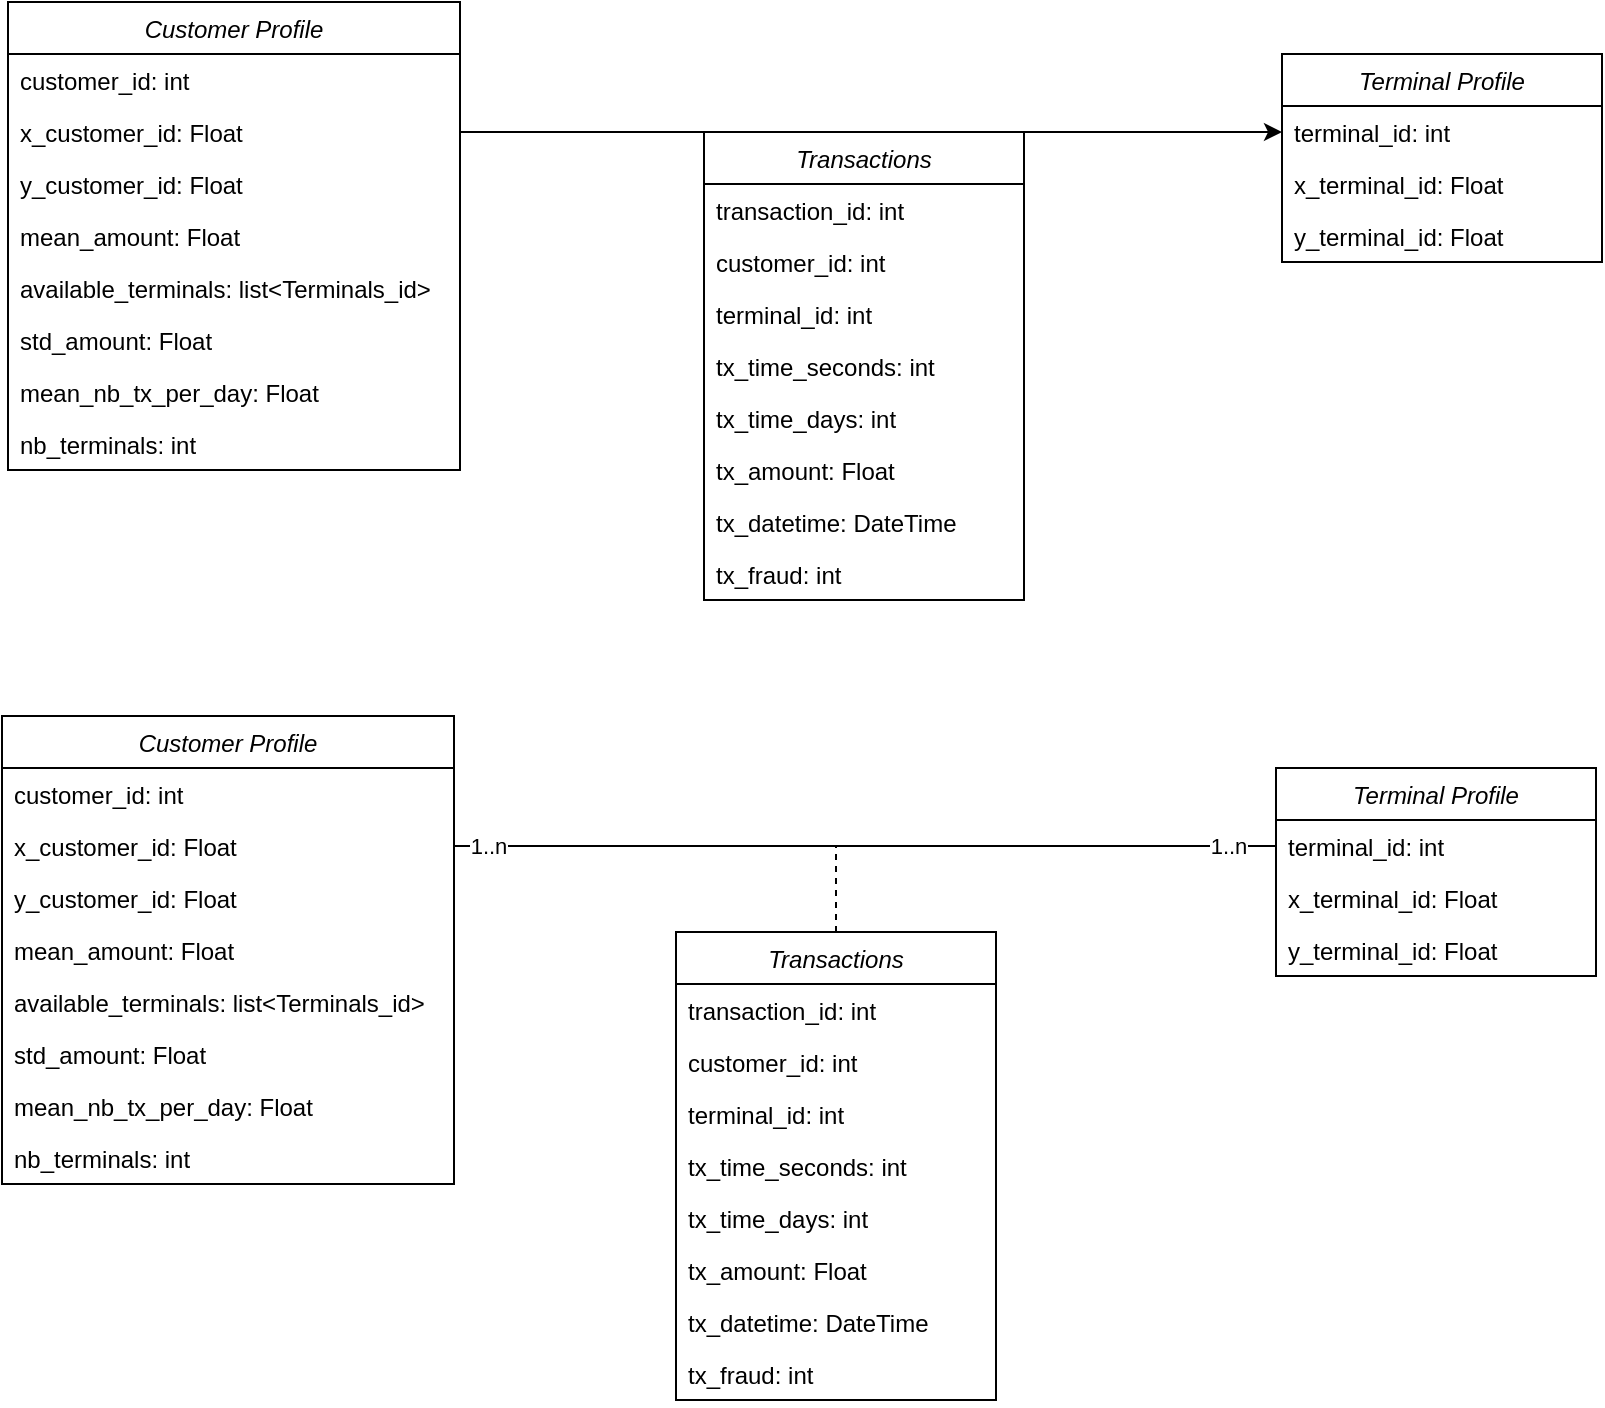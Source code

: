 <mxfile version="16.1.2" type="device"><diagram id="C5RBs43oDa-KdzZeNtuy" name="Page-1"><mxGraphModel dx="1018" dy="741" grid="0" gridSize="10" guides="1" tooltips="1" connect="1" arrows="1" fold="1" page="1" pageScale="1" pageWidth="827" pageHeight="1169" math="0" shadow="0"><root><mxCell id="WIyWlLk6GJQsqaUBKTNV-0"/><mxCell id="WIyWlLk6GJQsqaUBKTNV-1" parent="WIyWlLk6GJQsqaUBKTNV-0"/><mxCell id="0-MEsS6oWWFRbgK5RUo--25" value="Customer Profile" style="swimlane;fontStyle=2;align=center;verticalAlign=top;childLayout=stackLayout;horizontal=1;startSize=26;horizontalStack=0;resizeParent=1;resizeLast=0;collapsible=1;marginBottom=0;rounded=0;shadow=0;strokeWidth=1;" parent="WIyWlLk6GJQsqaUBKTNV-1" vertex="1"><mxGeometry x="21" y="378" width="226" height="234" as="geometry"><mxRectangle x="230" y="140" width="160" height="26" as="alternateBounds"/></mxGeometry></mxCell><mxCell id="0-MEsS6oWWFRbgK5RUo--26" value="customer_id: int" style="text;align=left;verticalAlign=top;spacingLeft=4;spacingRight=4;overflow=hidden;rotatable=0;points=[[0,0.5],[1,0.5]];portConstraint=eastwest;" parent="0-MEsS6oWWFRbgK5RUo--25" vertex="1"><mxGeometry y="26" width="226" height="26" as="geometry"/></mxCell><mxCell id="0-MEsS6oWWFRbgK5RUo--27" value="x_customer_id: Float" style="text;align=left;verticalAlign=top;spacingLeft=4;spacingRight=4;overflow=hidden;rotatable=0;points=[[0,0.5],[1,0.5]];portConstraint=eastwest;rounded=0;shadow=0;html=0;" parent="0-MEsS6oWWFRbgK5RUo--25" vertex="1"><mxGeometry y="52" width="226" height="26" as="geometry"/></mxCell><mxCell id="0-MEsS6oWWFRbgK5RUo--28" value="y_customer_id: Float" style="text;align=left;verticalAlign=top;spacingLeft=4;spacingRight=4;overflow=hidden;rotatable=0;points=[[0,0.5],[1,0.5]];portConstraint=eastwest;rounded=0;shadow=0;html=0;" parent="0-MEsS6oWWFRbgK5RUo--25" vertex="1"><mxGeometry y="78" width="226" height="26" as="geometry"/></mxCell><mxCell id="0-MEsS6oWWFRbgK5RUo--29" value="mean_amount: Float" style="text;align=left;verticalAlign=top;spacingLeft=4;spacingRight=4;overflow=hidden;rotatable=0;points=[[0,0.5],[1,0.5]];portConstraint=eastwest;rounded=0;shadow=0;html=0;" parent="0-MEsS6oWWFRbgK5RUo--25" vertex="1"><mxGeometry y="104" width="226" height="26" as="geometry"/></mxCell><mxCell id="0-MEsS6oWWFRbgK5RUo--30" value="available_terminals: list&lt;Terminals_id&gt;" style="text;align=left;verticalAlign=top;spacingLeft=4;spacingRight=4;overflow=hidden;rotatable=0;points=[[0,0.5],[1,0.5]];portConstraint=eastwest;rounded=0;shadow=0;html=0;" parent="0-MEsS6oWWFRbgK5RUo--25" vertex="1"><mxGeometry y="130" width="226" height="26" as="geometry"/></mxCell><mxCell id="knzs6nFokGuWzqrZbIIv-2" value="std_amount: Float" style="text;align=left;verticalAlign=top;spacingLeft=4;spacingRight=4;overflow=hidden;rotatable=0;points=[[0,0.5],[1,0.5]];portConstraint=eastwest;rounded=0;shadow=0;html=0;" vertex="1" parent="0-MEsS6oWWFRbgK5RUo--25"><mxGeometry y="156" width="226" height="26" as="geometry"/></mxCell><mxCell id="knzs6nFokGuWzqrZbIIv-3" value="mean_nb_tx_per_day: Float" style="text;align=left;verticalAlign=top;spacingLeft=4;spacingRight=4;overflow=hidden;rotatable=0;points=[[0,0.5],[1,0.5]];portConstraint=eastwest;rounded=0;shadow=0;html=0;" vertex="1" parent="0-MEsS6oWWFRbgK5RUo--25"><mxGeometry y="182" width="226" height="26" as="geometry"/></mxCell><mxCell id="knzs6nFokGuWzqrZbIIv-4" value="nb_terminals: int" style="text;align=left;verticalAlign=top;spacingLeft=4;spacingRight=4;overflow=hidden;rotatable=0;points=[[0,0.5],[1,0.5]];portConstraint=eastwest;rounded=0;shadow=0;html=0;" vertex="1" parent="0-MEsS6oWWFRbgK5RUo--25"><mxGeometry y="208" width="226" height="26" as="geometry"/></mxCell><mxCell id="0-MEsS6oWWFRbgK5RUo--31" value="Terminal Profile" style="swimlane;fontStyle=2;align=center;verticalAlign=top;childLayout=stackLayout;horizontal=1;startSize=26;horizontalStack=0;resizeParent=1;resizeLast=0;collapsible=1;marginBottom=0;rounded=0;shadow=0;strokeWidth=1;" parent="WIyWlLk6GJQsqaUBKTNV-1" vertex="1"><mxGeometry x="658" y="404" width="160" height="104" as="geometry"><mxRectangle x="230" y="140" width="160" height="26" as="alternateBounds"/></mxGeometry></mxCell><mxCell id="0-MEsS6oWWFRbgK5RUo--32" value="terminal_id: int" style="text;align=left;verticalAlign=top;spacingLeft=4;spacingRight=4;overflow=hidden;rotatable=0;points=[[0,0.5],[1,0.5]];portConstraint=eastwest;" parent="0-MEsS6oWWFRbgK5RUo--31" vertex="1"><mxGeometry y="26" width="160" height="26" as="geometry"/></mxCell><mxCell id="0-MEsS6oWWFRbgK5RUo--33" value="x_terminal_id: Float" style="text;align=left;verticalAlign=top;spacingLeft=4;spacingRight=4;overflow=hidden;rotatable=0;points=[[0,0.5],[1,0.5]];portConstraint=eastwest;" parent="0-MEsS6oWWFRbgK5RUo--31" vertex="1"><mxGeometry y="52" width="160" height="26" as="geometry"/></mxCell><mxCell id="knzs6nFokGuWzqrZbIIv-5" value="y_terminal_id: Float" style="text;align=left;verticalAlign=top;spacingLeft=4;spacingRight=4;overflow=hidden;rotatable=0;points=[[0,0.5],[1,0.5]];portConstraint=eastwest;" vertex="1" parent="0-MEsS6oWWFRbgK5RUo--31"><mxGeometry y="78" width="160" height="26" as="geometry"/></mxCell><mxCell id="0-MEsS6oWWFRbgK5RUo--49" style="edgeStyle=orthogonalEdgeStyle;rounded=0;orthogonalLoop=1;jettySize=auto;html=1;endArrow=none;endFill=0;dashed=1;" parent="WIyWlLk6GJQsqaUBKTNV-1" source="0-MEsS6oWWFRbgK5RUo--34" edge="1"><mxGeometry relative="1" as="geometry"><mxPoint x="438" y="443" as="targetPoint"/></mxGeometry></mxCell><mxCell id="0-MEsS6oWWFRbgK5RUo--34" value="Transactions" style="swimlane;fontStyle=2;align=center;verticalAlign=top;childLayout=stackLayout;horizontal=1;startSize=26;horizontalStack=0;resizeParent=1;resizeLast=0;collapsible=1;marginBottom=0;rounded=0;shadow=0;strokeWidth=1;" parent="WIyWlLk6GJQsqaUBKTNV-1" vertex="1"><mxGeometry x="358" y="486" width="160" height="234" as="geometry"><mxRectangle x="230" y="140" width="160" height="26" as="alternateBounds"/></mxGeometry></mxCell><mxCell id="knzs6nFokGuWzqrZbIIv-6" value="transaction_id: int" style="text;align=left;verticalAlign=top;spacingLeft=4;spacingRight=4;overflow=hidden;rotatable=0;points=[[0,0.5],[1,0.5]];portConstraint=eastwest;" vertex="1" parent="0-MEsS6oWWFRbgK5RUo--34"><mxGeometry y="26" width="160" height="26" as="geometry"/></mxCell><mxCell id="0-MEsS6oWWFRbgK5RUo--35" value="customer_id: int" style="text;align=left;verticalAlign=top;spacingLeft=4;spacingRight=4;overflow=hidden;rotatable=0;points=[[0,0.5],[1,0.5]];portConstraint=eastwest;" parent="0-MEsS6oWWFRbgK5RUo--34" vertex="1"><mxGeometry y="52" width="160" height="26" as="geometry"/></mxCell><mxCell id="0-MEsS6oWWFRbgK5RUo--36" value="terminal_id: int" style="text;align=left;verticalAlign=top;spacingLeft=4;spacingRight=4;overflow=hidden;rotatable=0;points=[[0,0.5],[1,0.5]];portConstraint=eastwest;rounded=0;shadow=0;html=0;" parent="0-MEsS6oWWFRbgK5RUo--34" vertex="1"><mxGeometry y="78" width="160" height="26" as="geometry"/></mxCell><mxCell id="0-MEsS6oWWFRbgK5RUo--37" value="tx_time_seconds: int" style="text;align=left;verticalAlign=top;spacingLeft=4;spacingRight=4;overflow=hidden;rotatable=0;points=[[0,0.5],[1,0.5]];portConstraint=eastwest;rounded=0;shadow=0;html=0;" parent="0-MEsS6oWWFRbgK5RUo--34" vertex="1"><mxGeometry y="104" width="160" height="26" as="geometry"/></mxCell><mxCell id="0-MEsS6oWWFRbgK5RUo--38" value="tx_time_days: int" style="text;align=left;verticalAlign=top;spacingLeft=4;spacingRight=4;overflow=hidden;rotatable=0;points=[[0,0.5],[1,0.5]];portConstraint=eastwest;rounded=0;shadow=0;html=0;" parent="0-MEsS6oWWFRbgK5RUo--34" vertex="1"><mxGeometry y="130" width="160" height="26" as="geometry"/></mxCell><mxCell id="0-MEsS6oWWFRbgK5RUo--39" value="tx_amount: Float" style="text;align=left;verticalAlign=top;spacingLeft=4;spacingRight=4;overflow=hidden;rotatable=0;points=[[0,0.5],[1,0.5]];portConstraint=eastwest;rounded=0;shadow=0;html=0;" parent="0-MEsS6oWWFRbgK5RUo--34" vertex="1"><mxGeometry y="156" width="160" height="26" as="geometry"/></mxCell><mxCell id="knzs6nFokGuWzqrZbIIv-7" value="tx_datetime: DateTime" style="text;align=left;verticalAlign=top;spacingLeft=4;spacingRight=4;overflow=hidden;rotatable=0;points=[[0,0.5],[1,0.5]];portConstraint=eastwest;rounded=0;shadow=0;html=0;" vertex="1" parent="0-MEsS6oWWFRbgK5RUo--34"><mxGeometry y="182" width="160" height="26" as="geometry"/></mxCell><mxCell id="knzs6nFokGuWzqrZbIIv-8" value="tx_fraud: int" style="text;align=left;verticalAlign=top;spacingLeft=4;spacingRight=4;overflow=hidden;rotatable=0;points=[[0,0.5],[1,0.5]];portConstraint=eastwest;rounded=0;shadow=0;html=0;" vertex="1" parent="0-MEsS6oWWFRbgK5RUo--34"><mxGeometry y="208" width="160" height="26" as="geometry"/></mxCell><mxCell id="0-MEsS6oWWFRbgK5RUo--47" style="edgeStyle=orthogonalEdgeStyle;rounded=0;orthogonalLoop=1;jettySize=auto;html=1;entryX=0;entryY=0.5;entryDx=0;entryDy=0;endArrow=none;endFill=0;" parent="WIyWlLk6GJQsqaUBKTNV-1" source="0-MEsS6oWWFRbgK5RUo--27" target="0-MEsS6oWWFRbgK5RUo--32" edge="1"><mxGeometry relative="1" as="geometry"/></mxCell><mxCell id="0-MEsS6oWWFRbgK5RUo--50" value="1..n" style="edgeLabel;html=1;align=center;verticalAlign=middle;resizable=0;points=[];" parent="0-MEsS6oWWFRbgK5RUo--47" vertex="1" connectable="0"><mxGeometry x="-0.919" relative="1" as="geometry"><mxPoint as="offset"/></mxGeometry></mxCell><mxCell id="0-MEsS6oWWFRbgK5RUo--51" value="1..n" style="edgeLabel;html=1;align=center;verticalAlign=middle;resizable=0;points=[];" parent="0-MEsS6oWWFRbgK5RUo--47" vertex="1" connectable="0"><mxGeometry x="0.887" relative="1" as="geometry"><mxPoint x="-1" as="offset"/></mxGeometry></mxCell><mxCell id="knzs6nFokGuWzqrZbIIv-9" value="Customer Profile" style="swimlane;fontStyle=2;align=center;verticalAlign=top;childLayout=stackLayout;horizontal=1;startSize=26;horizontalStack=0;resizeParent=1;resizeLast=0;collapsible=1;marginBottom=0;rounded=0;shadow=0;strokeWidth=1;" vertex="1" parent="WIyWlLk6GJQsqaUBKTNV-1"><mxGeometry x="24" y="21" width="226" height="234" as="geometry"><mxRectangle x="230" y="140" width="160" height="26" as="alternateBounds"/></mxGeometry></mxCell><mxCell id="knzs6nFokGuWzqrZbIIv-10" value="customer_id: int" style="text;align=left;verticalAlign=top;spacingLeft=4;spacingRight=4;overflow=hidden;rotatable=0;points=[[0,0.5],[1,0.5]];portConstraint=eastwest;" vertex="1" parent="knzs6nFokGuWzqrZbIIv-9"><mxGeometry y="26" width="226" height="26" as="geometry"/></mxCell><mxCell id="knzs6nFokGuWzqrZbIIv-11" value="x_customer_id: Float" style="text;align=left;verticalAlign=top;spacingLeft=4;spacingRight=4;overflow=hidden;rotatable=0;points=[[0,0.5],[1,0.5]];portConstraint=eastwest;rounded=0;shadow=0;html=0;" vertex="1" parent="knzs6nFokGuWzqrZbIIv-9"><mxGeometry y="52" width="226" height="26" as="geometry"/></mxCell><mxCell id="knzs6nFokGuWzqrZbIIv-12" value="y_customer_id: Float" style="text;align=left;verticalAlign=top;spacingLeft=4;spacingRight=4;overflow=hidden;rotatable=0;points=[[0,0.5],[1,0.5]];portConstraint=eastwest;rounded=0;shadow=0;html=0;" vertex="1" parent="knzs6nFokGuWzqrZbIIv-9"><mxGeometry y="78" width="226" height="26" as="geometry"/></mxCell><mxCell id="knzs6nFokGuWzqrZbIIv-13" value="mean_amount: Float" style="text;align=left;verticalAlign=top;spacingLeft=4;spacingRight=4;overflow=hidden;rotatable=0;points=[[0,0.5],[1,0.5]];portConstraint=eastwest;rounded=0;shadow=0;html=0;" vertex="1" parent="knzs6nFokGuWzqrZbIIv-9"><mxGeometry y="104" width="226" height="26" as="geometry"/></mxCell><mxCell id="knzs6nFokGuWzqrZbIIv-14" value="available_terminals: list&lt;Terminals_id&gt;" style="text;align=left;verticalAlign=top;spacingLeft=4;spacingRight=4;overflow=hidden;rotatable=0;points=[[0,0.5],[1,0.5]];portConstraint=eastwest;rounded=0;shadow=0;html=0;" vertex="1" parent="knzs6nFokGuWzqrZbIIv-9"><mxGeometry y="130" width="226" height="26" as="geometry"/></mxCell><mxCell id="knzs6nFokGuWzqrZbIIv-15" value="std_amount: Float" style="text;align=left;verticalAlign=top;spacingLeft=4;spacingRight=4;overflow=hidden;rotatable=0;points=[[0,0.5],[1,0.5]];portConstraint=eastwest;rounded=0;shadow=0;html=0;" vertex="1" parent="knzs6nFokGuWzqrZbIIv-9"><mxGeometry y="156" width="226" height="26" as="geometry"/></mxCell><mxCell id="knzs6nFokGuWzqrZbIIv-16" value="mean_nb_tx_per_day: Float" style="text;align=left;verticalAlign=top;spacingLeft=4;spacingRight=4;overflow=hidden;rotatable=0;points=[[0,0.5],[1,0.5]];portConstraint=eastwest;rounded=0;shadow=0;html=0;" vertex="1" parent="knzs6nFokGuWzqrZbIIv-9"><mxGeometry y="182" width="226" height="26" as="geometry"/></mxCell><mxCell id="knzs6nFokGuWzqrZbIIv-17" value="nb_terminals: int" style="text;align=left;verticalAlign=top;spacingLeft=4;spacingRight=4;overflow=hidden;rotatable=0;points=[[0,0.5],[1,0.5]];portConstraint=eastwest;rounded=0;shadow=0;html=0;" vertex="1" parent="knzs6nFokGuWzqrZbIIv-9"><mxGeometry y="208" width="226" height="26" as="geometry"/></mxCell><mxCell id="knzs6nFokGuWzqrZbIIv-18" value="Terminal Profile" style="swimlane;fontStyle=2;align=center;verticalAlign=top;childLayout=stackLayout;horizontal=1;startSize=26;horizontalStack=0;resizeParent=1;resizeLast=0;collapsible=1;marginBottom=0;rounded=0;shadow=0;strokeWidth=1;" vertex="1" parent="WIyWlLk6GJQsqaUBKTNV-1"><mxGeometry x="661" y="47" width="160" height="104" as="geometry"><mxRectangle x="230" y="140" width="160" height="26" as="alternateBounds"/></mxGeometry></mxCell><mxCell id="knzs6nFokGuWzqrZbIIv-19" value="terminal_id: int" style="text;align=left;verticalAlign=top;spacingLeft=4;spacingRight=4;overflow=hidden;rotatable=0;points=[[0,0.5],[1,0.5]];portConstraint=eastwest;" vertex="1" parent="knzs6nFokGuWzqrZbIIv-18"><mxGeometry y="26" width="160" height="26" as="geometry"/></mxCell><mxCell id="knzs6nFokGuWzqrZbIIv-20" value="x_terminal_id: Float" style="text;align=left;verticalAlign=top;spacingLeft=4;spacingRight=4;overflow=hidden;rotatable=0;points=[[0,0.5],[1,0.5]];portConstraint=eastwest;" vertex="1" parent="knzs6nFokGuWzqrZbIIv-18"><mxGeometry y="52" width="160" height="26" as="geometry"/></mxCell><mxCell id="knzs6nFokGuWzqrZbIIv-21" value="y_terminal_id: Float" style="text;align=left;verticalAlign=top;spacingLeft=4;spacingRight=4;overflow=hidden;rotatable=0;points=[[0,0.5],[1,0.5]];portConstraint=eastwest;" vertex="1" parent="knzs6nFokGuWzqrZbIIv-18"><mxGeometry y="78" width="160" height="26" as="geometry"/></mxCell><mxCell id="knzs6nFokGuWzqrZbIIv-32" style="edgeStyle=orthogonalEdgeStyle;rounded=0;orthogonalLoop=1;jettySize=auto;html=1;entryX=0;entryY=0.5;entryDx=0;entryDy=0;endArrow=classic;endFill=1;" edge="1" source="knzs6nFokGuWzqrZbIIv-11" target="knzs6nFokGuWzqrZbIIv-19" parent="WIyWlLk6GJQsqaUBKTNV-1"><mxGeometry relative="1" as="geometry"/></mxCell><mxCell id="knzs6nFokGuWzqrZbIIv-23" value="Transactions" style="swimlane;fontStyle=2;align=center;verticalAlign=top;childLayout=stackLayout;horizontal=1;startSize=26;horizontalStack=0;resizeParent=1;resizeLast=0;collapsible=1;marginBottom=0;rounded=0;shadow=0;strokeWidth=1;" vertex="1" parent="WIyWlLk6GJQsqaUBKTNV-1"><mxGeometry x="372" y="86" width="160" height="234" as="geometry"><mxRectangle x="230" y="140" width="160" height="26" as="alternateBounds"/></mxGeometry></mxCell><mxCell id="knzs6nFokGuWzqrZbIIv-24" value="transaction_id: int" style="text;align=left;verticalAlign=top;spacingLeft=4;spacingRight=4;overflow=hidden;rotatable=0;points=[[0,0.5],[1,0.5]];portConstraint=eastwest;" vertex="1" parent="knzs6nFokGuWzqrZbIIv-23"><mxGeometry y="26" width="160" height="26" as="geometry"/></mxCell><mxCell id="knzs6nFokGuWzqrZbIIv-25" value="customer_id: int" style="text;align=left;verticalAlign=top;spacingLeft=4;spacingRight=4;overflow=hidden;rotatable=0;points=[[0,0.5],[1,0.5]];portConstraint=eastwest;" vertex="1" parent="knzs6nFokGuWzqrZbIIv-23"><mxGeometry y="52" width="160" height="26" as="geometry"/></mxCell><mxCell id="knzs6nFokGuWzqrZbIIv-26" value="terminal_id: int" style="text;align=left;verticalAlign=top;spacingLeft=4;spacingRight=4;overflow=hidden;rotatable=0;points=[[0,0.5],[1,0.5]];portConstraint=eastwest;rounded=0;shadow=0;html=0;" vertex="1" parent="knzs6nFokGuWzqrZbIIv-23"><mxGeometry y="78" width="160" height="26" as="geometry"/></mxCell><mxCell id="knzs6nFokGuWzqrZbIIv-27" value="tx_time_seconds: int" style="text;align=left;verticalAlign=top;spacingLeft=4;spacingRight=4;overflow=hidden;rotatable=0;points=[[0,0.5],[1,0.5]];portConstraint=eastwest;rounded=0;shadow=0;html=0;" vertex="1" parent="knzs6nFokGuWzqrZbIIv-23"><mxGeometry y="104" width="160" height="26" as="geometry"/></mxCell><mxCell id="knzs6nFokGuWzqrZbIIv-28" value="tx_time_days: int" style="text;align=left;verticalAlign=top;spacingLeft=4;spacingRight=4;overflow=hidden;rotatable=0;points=[[0,0.5],[1,0.5]];portConstraint=eastwest;rounded=0;shadow=0;html=0;" vertex="1" parent="knzs6nFokGuWzqrZbIIv-23"><mxGeometry y="130" width="160" height="26" as="geometry"/></mxCell><mxCell id="knzs6nFokGuWzqrZbIIv-29" value="tx_amount: Float" style="text;align=left;verticalAlign=top;spacingLeft=4;spacingRight=4;overflow=hidden;rotatable=0;points=[[0,0.5],[1,0.5]];portConstraint=eastwest;rounded=0;shadow=0;html=0;" vertex="1" parent="knzs6nFokGuWzqrZbIIv-23"><mxGeometry y="156" width="160" height="26" as="geometry"/></mxCell><mxCell id="knzs6nFokGuWzqrZbIIv-30" value="tx_datetime: DateTime" style="text;align=left;verticalAlign=top;spacingLeft=4;spacingRight=4;overflow=hidden;rotatable=0;points=[[0,0.5],[1,0.5]];portConstraint=eastwest;rounded=0;shadow=0;html=0;" vertex="1" parent="knzs6nFokGuWzqrZbIIv-23"><mxGeometry y="182" width="160" height="26" as="geometry"/></mxCell><mxCell id="knzs6nFokGuWzqrZbIIv-31" value="tx_fraud: int" style="text;align=left;verticalAlign=top;spacingLeft=4;spacingRight=4;overflow=hidden;rotatable=0;points=[[0,0.5],[1,0.5]];portConstraint=eastwest;rounded=0;shadow=0;html=0;" vertex="1" parent="knzs6nFokGuWzqrZbIIv-23"><mxGeometry y="208" width="160" height="26" as="geometry"/></mxCell></root></mxGraphModel></diagram></mxfile>
